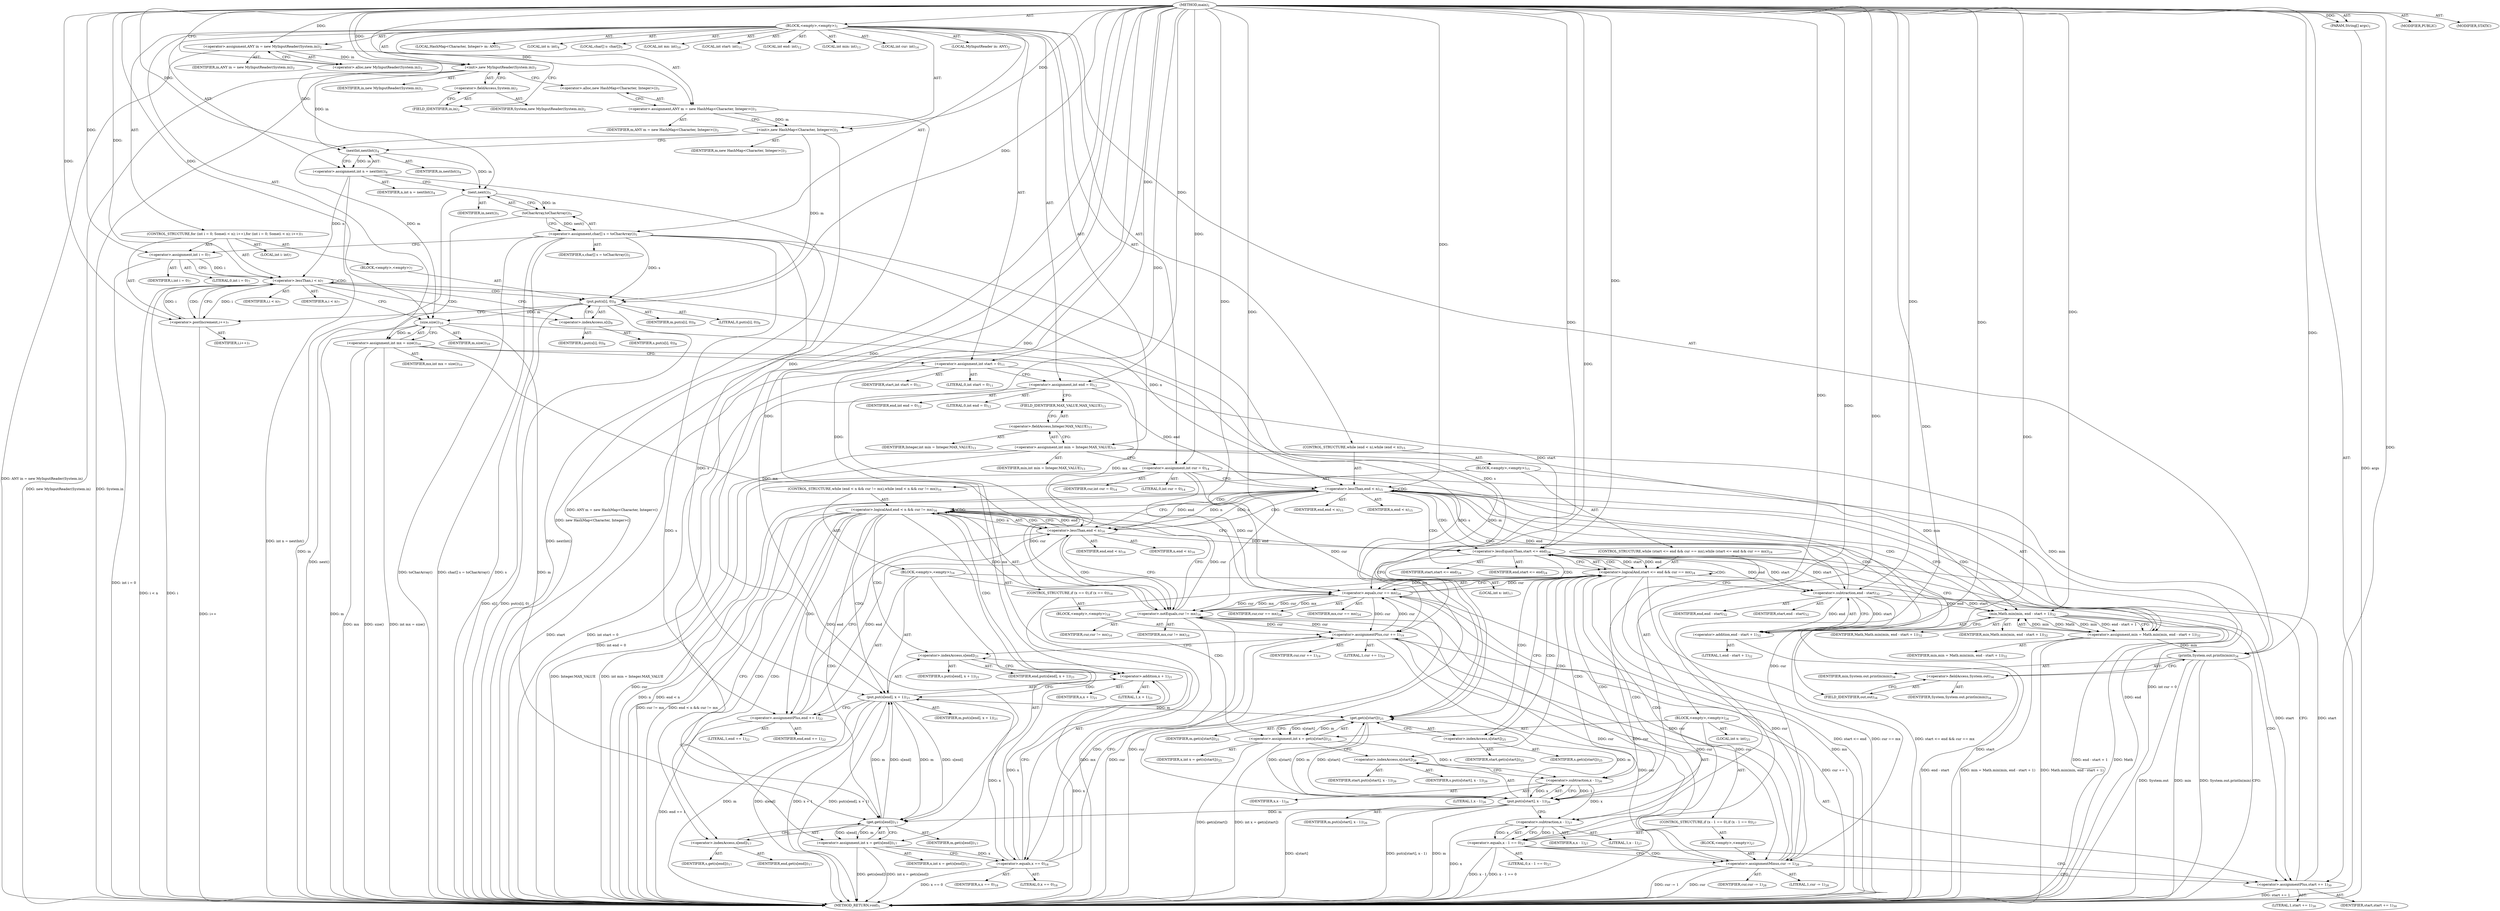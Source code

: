 digraph "main" {  
"21" [label = <(METHOD,main)<SUB>1</SUB>> ]
"22" [label = <(PARAM,String[] args)<SUB>1</SUB>> ]
"23" [label = <(BLOCK,&lt;empty&gt;,&lt;empty&gt;)<SUB>1</SUB>> ]
"4" [label = <(LOCAL,MyInputReader in: ANY)<SUB>2</SUB>> ]
"24" [label = <(&lt;operator&gt;.assignment,ANY in = new MyInputReader(System.in))<SUB>2</SUB>> ]
"25" [label = <(IDENTIFIER,in,ANY in = new MyInputReader(System.in))<SUB>2</SUB>> ]
"26" [label = <(&lt;operator&gt;.alloc,new MyInputReader(System.in))<SUB>2</SUB>> ]
"27" [label = <(&lt;init&gt;,new MyInputReader(System.in))<SUB>2</SUB>> ]
"3" [label = <(IDENTIFIER,in,new MyInputReader(System.in))<SUB>2</SUB>> ]
"28" [label = <(&lt;operator&gt;.fieldAccess,System.in)<SUB>2</SUB>> ]
"29" [label = <(IDENTIFIER,System,new MyInputReader(System.in))<SUB>2</SUB>> ]
"30" [label = <(FIELD_IDENTIFIER,in,in)<SUB>2</SUB>> ]
"6" [label = <(LOCAL,HashMap&lt;Character, Integer&gt; m: ANY)<SUB>3</SUB>> ]
"31" [label = <(&lt;operator&gt;.assignment,ANY m = new HashMap&lt;Character, Integer&gt;())<SUB>3</SUB>> ]
"32" [label = <(IDENTIFIER,m,ANY m = new HashMap&lt;Character, Integer&gt;())<SUB>3</SUB>> ]
"33" [label = <(&lt;operator&gt;.alloc,new HashMap&lt;Character, Integer&gt;())<SUB>3</SUB>> ]
"34" [label = <(&lt;init&gt;,new HashMap&lt;Character, Integer&gt;())<SUB>3</SUB>> ]
"5" [label = <(IDENTIFIER,m,new HashMap&lt;Character, Integer&gt;())<SUB>3</SUB>> ]
"35" [label = <(LOCAL,int n: int)<SUB>4</SUB>> ]
"36" [label = <(&lt;operator&gt;.assignment,int n = nextInt())<SUB>4</SUB>> ]
"37" [label = <(IDENTIFIER,n,int n = nextInt())<SUB>4</SUB>> ]
"38" [label = <(nextInt,nextInt())<SUB>4</SUB>> ]
"39" [label = <(IDENTIFIER,in,nextInt())<SUB>4</SUB>> ]
"40" [label = <(LOCAL,char[] s: char[])<SUB>5</SUB>> ]
"41" [label = <(&lt;operator&gt;.assignment,char[] s = toCharArray())<SUB>5</SUB>> ]
"42" [label = <(IDENTIFIER,s,char[] s = toCharArray())<SUB>5</SUB>> ]
"43" [label = <(toCharArray,toCharArray())<SUB>5</SUB>> ]
"44" [label = <(next,next())<SUB>5</SUB>> ]
"45" [label = <(IDENTIFIER,in,next())<SUB>5</SUB>> ]
"46" [label = <(CONTROL_STRUCTURE,for (int i = 0; Some(i &lt; n); i++),for (int i = 0; Some(i &lt; n); i++))<SUB>7</SUB>> ]
"47" [label = <(LOCAL,int i: int)<SUB>7</SUB>> ]
"48" [label = <(&lt;operator&gt;.assignment,int i = 0)<SUB>7</SUB>> ]
"49" [label = <(IDENTIFIER,i,int i = 0)<SUB>7</SUB>> ]
"50" [label = <(LITERAL,0,int i = 0)<SUB>7</SUB>> ]
"51" [label = <(&lt;operator&gt;.lessThan,i &lt; n)<SUB>7</SUB>> ]
"52" [label = <(IDENTIFIER,i,i &lt; n)<SUB>7</SUB>> ]
"53" [label = <(IDENTIFIER,n,i &lt; n)<SUB>7</SUB>> ]
"54" [label = <(&lt;operator&gt;.postIncrement,i++)<SUB>7</SUB>> ]
"55" [label = <(IDENTIFIER,i,i++)<SUB>7</SUB>> ]
"56" [label = <(BLOCK,&lt;empty&gt;,&lt;empty&gt;)<SUB>7</SUB>> ]
"57" [label = <(put,put(s[i], 0))<SUB>8</SUB>> ]
"58" [label = <(IDENTIFIER,m,put(s[i], 0))<SUB>8</SUB>> ]
"59" [label = <(&lt;operator&gt;.indexAccess,s[i])<SUB>8</SUB>> ]
"60" [label = <(IDENTIFIER,s,put(s[i], 0))<SUB>8</SUB>> ]
"61" [label = <(IDENTIFIER,i,put(s[i], 0))<SUB>8</SUB>> ]
"62" [label = <(LITERAL,0,put(s[i], 0))<SUB>8</SUB>> ]
"63" [label = <(LOCAL,int mx: int)<SUB>10</SUB>> ]
"64" [label = <(&lt;operator&gt;.assignment,int mx = size())<SUB>10</SUB>> ]
"65" [label = <(IDENTIFIER,mx,int mx = size())<SUB>10</SUB>> ]
"66" [label = <(size,size())<SUB>10</SUB>> ]
"67" [label = <(IDENTIFIER,m,size())<SUB>10</SUB>> ]
"68" [label = <(LOCAL,int start: int)<SUB>11</SUB>> ]
"69" [label = <(&lt;operator&gt;.assignment,int start = 0)<SUB>11</SUB>> ]
"70" [label = <(IDENTIFIER,start,int start = 0)<SUB>11</SUB>> ]
"71" [label = <(LITERAL,0,int start = 0)<SUB>11</SUB>> ]
"72" [label = <(LOCAL,int end: int)<SUB>12</SUB>> ]
"73" [label = <(&lt;operator&gt;.assignment,int end = 0)<SUB>12</SUB>> ]
"74" [label = <(IDENTIFIER,end,int end = 0)<SUB>12</SUB>> ]
"75" [label = <(LITERAL,0,int end = 0)<SUB>12</SUB>> ]
"76" [label = <(LOCAL,int min: int)<SUB>13</SUB>> ]
"77" [label = <(&lt;operator&gt;.assignment,int min = Integer.MAX_VALUE)<SUB>13</SUB>> ]
"78" [label = <(IDENTIFIER,min,int min = Integer.MAX_VALUE)<SUB>13</SUB>> ]
"79" [label = <(&lt;operator&gt;.fieldAccess,Integer.MAX_VALUE)<SUB>13</SUB>> ]
"80" [label = <(IDENTIFIER,Integer,int min = Integer.MAX_VALUE)<SUB>13</SUB>> ]
"81" [label = <(FIELD_IDENTIFIER,MAX_VALUE,MAX_VALUE)<SUB>13</SUB>> ]
"82" [label = <(LOCAL,int cur: int)<SUB>14</SUB>> ]
"83" [label = <(&lt;operator&gt;.assignment,int cur = 0)<SUB>14</SUB>> ]
"84" [label = <(IDENTIFIER,cur,int cur = 0)<SUB>14</SUB>> ]
"85" [label = <(LITERAL,0,int cur = 0)<SUB>14</SUB>> ]
"86" [label = <(CONTROL_STRUCTURE,while (end &lt; n),while (end &lt; n))<SUB>15</SUB>> ]
"87" [label = <(&lt;operator&gt;.lessThan,end &lt; n)<SUB>15</SUB>> ]
"88" [label = <(IDENTIFIER,end,end &lt; n)<SUB>15</SUB>> ]
"89" [label = <(IDENTIFIER,n,end &lt; n)<SUB>15</SUB>> ]
"90" [label = <(BLOCK,&lt;empty&gt;,&lt;empty&gt;)<SUB>15</SUB>> ]
"91" [label = <(CONTROL_STRUCTURE,while (end &lt; n &amp;&amp; cur != mx),while (end &lt; n &amp;&amp; cur != mx))<SUB>16</SUB>> ]
"92" [label = <(&lt;operator&gt;.logicalAnd,end &lt; n &amp;&amp; cur != mx)<SUB>16</SUB>> ]
"93" [label = <(&lt;operator&gt;.lessThan,end &lt; n)<SUB>16</SUB>> ]
"94" [label = <(IDENTIFIER,end,end &lt; n)<SUB>16</SUB>> ]
"95" [label = <(IDENTIFIER,n,end &lt; n)<SUB>16</SUB>> ]
"96" [label = <(&lt;operator&gt;.notEquals,cur != mx)<SUB>16</SUB>> ]
"97" [label = <(IDENTIFIER,cur,cur != mx)<SUB>16</SUB>> ]
"98" [label = <(IDENTIFIER,mx,cur != mx)<SUB>16</SUB>> ]
"99" [label = <(BLOCK,&lt;empty&gt;,&lt;empty&gt;)<SUB>16</SUB>> ]
"100" [label = <(LOCAL,int x: int)<SUB>17</SUB>> ]
"101" [label = <(&lt;operator&gt;.assignment,int x = get(s[end]))<SUB>17</SUB>> ]
"102" [label = <(IDENTIFIER,x,int x = get(s[end]))<SUB>17</SUB>> ]
"103" [label = <(get,get(s[end]))<SUB>17</SUB>> ]
"104" [label = <(IDENTIFIER,m,get(s[end]))<SUB>17</SUB>> ]
"105" [label = <(&lt;operator&gt;.indexAccess,s[end])<SUB>17</SUB>> ]
"106" [label = <(IDENTIFIER,s,get(s[end]))<SUB>17</SUB>> ]
"107" [label = <(IDENTIFIER,end,get(s[end]))<SUB>17</SUB>> ]
"108" [label = <(CONTROL_STRUCTURE,if (x == 0),if (x == 0))<SUB>18</SUB>> ]
"109" [label = <(&lt;operator&gt;.equals,x == 0)<SUB>18</SUB>> ]
"110" [label = <(IDENTIFIER,x,x == 0)<SUB>18</SUB>> ]
"111" [label = <(LITERAL,0,x == 0)<SUB>18</SUB>> ]
"112" [label = <(BLOCK,&lt;empty&gt;,&lt;empty&gt;)<SUB>18</SUB>> ]
"113" [label = <(&lt;operator&gt;.assignmentPlus,cur += 1)<SUB>19</SUB>> ]
"114" [label = <(IDENTIFIER,cur,cur += 1)<SUB>19</SUB>> ]
"115" [label = <(LITERAL,1,cur += 1)<SUB>19</SUB>> ]
"116" [label = <(put,put(s[end], x + 1))<SUB>21</SUB>> ]
"117" [label = <(IDENTIFIER,m,put(s[end], x + 1))<SUB>21</SUB>> ]
"118" [label = <(&lt;operator&gt;.indexAccess,s[end])<SUB>21</SUB>> ]
"119" [label = <(IDENTIFIER,s,put(s[end], x + 1))<SUB>21</SUB>> ]
"120" [label = <(IDENTIFIER,end,put(s[end], x + 1))<SUB>21</SUB>> ]
"121" [label = <(&lt;operator&gt;.addition,x + 1)<SUB>21</SUB>> ]
"122" [label = <(IDENTIFIER,x,x + 1)<SUB>21</SUB>> ]
"123" [label = <(LITERAL,1,x + 1)<SUB>21</SUB>> ]
"124" [label = <(&lt;operator&gt;.assignmentPlus,end += 1)<SUB>22</SUB>> ]
"125" [label = <(IDENTIFIER,end,end += 1)<SUB>22</SUB>> ]
"126" [label = <(LITERAL,1,end += 1)<SUB>22</SUB>> ]
"127" [label = <(CONTROL_STRUCTURE,while (start &lt;= end &amp;&amp; cur == mx),while (start &lt;= end &amp;&amp; cur == mx))<SUB>24</SUB>> ]
"128" [label = <(&lt;operator&gt;.logicalAnd,start &lt;= end &amp;&amp; cur == mx)<SUB>24</SUB>> ]
"129" [label = <(&lt;operator&gt;.lessEqualsThan,start &lt;= end)<SUB>24</SUB>> ]
"130" [label = <(IDENTIFIER,start,start &lt;= end)<SUB>24</SUB>> ]
"131" [label = <(IDENTIFIER,end,start &lt;= end)<SUB>24</SUB>> ]
"132" [label = <(&lt;operator&gt;.equals,cur == mx)<SUB>24</SUB>> ]
"133" [label = <(IDENTIFIER,cur,cur == mx)<SUB>24</SUB>> ]
"134" [label = <(IDENTIFIER,mx,cur == mx)<SUB>24</SUB>> ]
"135" [label = <(BLOCK,&lt;empty&gt;,&lt;empty&gt;)<SUB>24</SUB>> ]
"136" [label = <(LOCAL,int x: int)<SUB>25</SUB>> ]
"137" [label = <(&lt;operator&gt;.assignment,int x = get(s[start]))<SUB>25</SUB>> ]
"138" [label = <(IDENTIFIER,x,int x = get(s[start]))<SUB>25</SUB>> ]
"139" [label = <(get,get(s[start]))<SUB>25</SUB>> ]
"140" [label = <(IDENTIFIER,m,get(s[start]))<SUB>25</SUB>> ]
"141" [label = <(&lt;operator&gt;.indexAccess,s[start])<SUB>25</SUB>> ]
"142" [label = <(IDENTIFIER,s,get(s[start]))<SUB>25</SUB>> ]
"143" [label = <(IDENTIFIER,start,get(s[start]))<SUB>25</SUB>> ]
"144" [label = <(put,put(s[start], x - 1))<SUB>26</SUB>> ]
"145" [label = <(IDENTIFIER,m,put(s[start], x - 1))<SUB>26</SUB>> ]
"146" [label = <(&lt;operator&gt;.indexAccess,s[start])<SUB>26</SUB>> ]
"147" [label = <(IDENTIFIER,s,put(s[start], x - 1))<SUB>26</SUB>> ]
"148" [label = <(IDENTIFIER,start,put(s[start], x - 1))<SUB>26</SUB>> ]
"149" [label = <(&lt;operator&gt;.subtraction,x - 1)<SUB>26</SUB>> ]
"150" [label = <(IDENTIFIER,x,x - 1)<SUB>26</SUB>> ]
"151" [label = <(LITERAL,1,x - 1)<SUB>26</SUB>> ]
"152" [label = <(CONTROL_STRUCTURE,if (x - 1 == 0),if (x - 1 == 0))<SUB>27</SUB>> ]
"153" [label = <(&lt;operator&gt;.equals,x - 1 == 0)<SUB>27</SUB>> ]
"154" [label = <(&lt;operator&gt;.subtraction,x - 1)<SUB>27</SUB>> ]
"155" [label = <(IDENTIFIER,x,x - 1)<SUB>27</SUB>> ]
"156" [label = <(LITERAL,1,x - 1)<SUB>27</SUB>> ]
"157" [label = <(LITERAL,0,x - 1 == 0)<SUB>27</SUB>> ]
"158" [label = <(BLOCK,&lt;empty&gt;,&lt;empty&gt;)<SUB>27</SUB>> ]
"159" [label = <(&lt;operator&gt;.assignmentMinus,cur -= 1)<SUB>28</SUB>> ]
"160" [label = <(IDENTIFIER,cur,cur -= 1)<SUB>28</SUB>> ]
"161" [label = <(LITERAL,1,cur -= 1)<SUB>28</SUB>> ]
"162" [label = <(&lt;operator&gt;.assignmentPlus,start += 1)<SUB>30</SUB>> ]
"163" [label = <(IDENTIFIER,start,start += 1)<SUB>30</SUB>> ]
"164" [label = <(LITERAL,1,start += 1)<SUB>30</SUB>> ]
"165" [label = <(&lt;operator&gt;.assignment,min = Math.min(min, end - start + 1))<SUB>32</SUB>> ]
"166" [label = <(IDENTIFIER,min,min = Math.min(min, end - start + 1))<SUB>32</SUB>> ]
"167" [label = <(min,Math.min(min, end - start + 1))<SUB>32</SUB>> ]
"168" [label = <(IDENTIFIER,Math,Math.min(min, end - start + 1))<SUB>32</SUB>> ]
"169" [label = <(IDENTIFIER,min,Math.min(min, end - start + 1))<SUB>32</SUB>> ]
"170" [label = <(&lt;operator&gt;.addition,end - start + 1)<SUB>32</SUB>> ]
"171" [label = <(&lt;operator&gt;.subtraction,end - start)<SUB>32</SUB>> ]
"172" [label = <(IDENTIFIER,end,end - start)<SUB>32</SUB>> ]
"173" [label = <(IDENTIFIER,start,end - start)<SUB>32</SUB>> ]
"174" [label = <(LITERAL,1,end - start + 1)<SUB>32</SUB>> ]
"175" [label = <(println,System.out.println(min))<SUB>34</SUB>> ]
"176" [label = <(&lt;operator&gt;.fieldAccess,System.out)<SUB>34</SUB>> ]
"177" [label = <(IDENTIFIER,System,System.out.println(min))<SUB>34</SUB>> ]
"178" [label = <(FIELD_IDENTIFIER,out,out)<SUB>34</SUB>> ]
"179" [label = <(IDENTIFIER,min,System.out.println(min))<SUB>34</SUB>> ]
"180" [label = <(MODIFIER,PUBLIC)> ]
"181" [label = <(MODIFIER,STATIC)> ]
"182" [label = <(METHOD_RETURN,void)<SUB>1</SUB>> ]
  "21" -> "22"  [ label = "AST: "] 
  "21" -> "23"  [ label = "AST: "] 
  "21" -> "180"  [ label = "AST: "] 
  "21" -> "181"  [ label = "AST: "] 
  "21" -> "182"  [ label = "AST: "] 
  "23" -> "4"  [ label = "AST: "] 
  "23" -> "24"  [ label = "AST: "] 
  "23" -> "27"  [ label = "AST: "] 
  "23" -> "6"  [ label = "AST: "] 
  "23" -> "31"  [ label = "AST: "] 
  "23" -> "34"  [ label = "AST: "] 
  "23" -> "35"  [ label = "AST: "] 
  "23" -> "36"  [ label = "AST: "] 
  "23" -> "40"  [ label = "AST: "] 
  "23" -> "41"  [ label = "AST: "] 
  "23" -> "46"  [ label = "AST: "] 
  "23" -> "63"  [ label = "AST: "] 
  "23" -> "64"  [ label = "AST: "] 
  "23" -> "68"  [ label = "AST: "] 
  "23" -> "69"  [ label = "AST: "] 
  "23" -> "72"  [ label = "AST: "] 
  "23" -> "73"  [ label = "AST: "] 
  "23" -> "76"  [ label = "AST: "] 
  "23" -> "77"  [ label = "AST: "] 
  "23" -> "82"  [ label = "AST: "] 
  "23" -> "83"  [ label = "AST: "] 
  "23" -> "86"  [ label = "AST: "] 
  "23" -> "175"  [ label = "AST: "] 
  "24" -> "25"  [ label = "AST: "] 
  "24" -> "26"  [ label = "AST: "] 
  "27" -> "3"  [ label = "AST: "] 
  "27" -> "28"  [ label = "AST: "] 
  "28" -> "29"  [ label = "AST: "] 
  "28" -> "30"  [ label = "AST: "] 
  "31" -> "32"  [ label = "AST: "] 
  "31" -> "33"  [ label = "AST: "] 
  "34" -> "5"  [ label = "AST: "] 
  "36" -> "37"  [ label = "AST: "] 
  "36" -> "38"  [ label = "AST: "] 
  "38" -> "39"  [ label = "AST: "] 
  "41" -> "42"  [ label = "AST: "] 
  "41" -> "43"  [ label = "AST: "] 
  "43" -> "44"  [ label = "AST: "] 
  "44" -> "45"  [ label = "AST: "] 
  "46" -> "47"  [ label = "AST: "] 
  "46" -> "48"  [ label = "AST: "] 
  "46" -> "51"  [ label = "AST: "] 
  "46" -> "54"  [ label = "AST: "] 
  "46" -> "56"  [ label = "AST: "] 
  "48" -> "49"  [ label = "AST: "] 
  "48" -> "50"  [ label = "AST: "] 
  "51" -> "52"  [ label = "AST: "] 
  "51" -> "53"  [ label = "AST: "] 
  "54" -> "55"  [ label = "AST: "] 
  "56" -> "57"  [ label = "AST: "] 
  "57" -> "58"  [ label = "AST: "] 
  "57" -> "59"  [ label = "AST: "] 
  "57" -> "62"  [ label = "AST: "] 
  "59" -> "60"  [ label = "AST: "] 
  "59" -> "61"  [ label = "AST: "] 
  "64" -> "65"  [ label = "AST: "] 
  "64" -> "66"  [ label = "AST: "] 
  "66" -> "67"  [ label = "AST: "] 
  "69" -> "70"  [ label = "AST: "] 
  "69" -> "71"  [ label = "AST: "] 
  "73" -> "74"  [ label = "AST: "] 
  "73" -> "75"  [ label = "AST: "] 
  "77" -> "78"  [ label = "AST: "] 
  "77" -> "79"  [ label = "AST: "] 
  "79" -> "80"  [ label = "AST: "] 
  "79" -> "81"  [ label = "AST: "] 
  "83" -> "84"  [ label = "AST: "] 
  "83" -> "85"  [ label = "AST: "] 
  "86" -> "87"  [ label = "AST: "] 
  "86" -> "90"  [ label = "AST: "] 
  "87" -> "88"  [ label = "AST: "] 
  "87" -> "89"  [ label = "AST: "] 
  "90" -> "91"  [ label = "AST: "] 
  "90" -> "127"  [ label = "AST: "] 
  "90" -> "165"  [ label = "AST: "] 
  "91" -> "92"  [ label = "AST: "] 
  "91" -> "99"  [ label = "AST: "] 
  "92" -> "93"  [ label = "AST: "] 
  "92" -> "96"  [ label = "AST: "] 
  "93" -> "94"  [ label = "AST: "] 
  "93" -> "95"  [ label = "AST: "] 
  "96" -> "97"  [ label = "AST: "] 
  "96" -> "98"  [ label = "AST: "] 
  "99" -> "100"  [ label = "AST: "] 
  "99" -> "101"  [ label = "AST: "] 
  "99" -> "108"  [ label = "AST: "] 
  "99" -> "116"  [ label = "AST: "] 
  "99" -> "124"  [ label = "AST: "] 
  "101" -> "102"  [ label = "AST: "] 
  "101" -> "103"  [ label = "AST: "] 
  "103" -> "104"  [ label = "AST: "] 
  "103" -> "105"  [ label = "AST: "] 
  "105" -> "106"  [ label = "AST: "] 
  "105" -> "107"  [ label = "AST: "] 
  "108" -> "109"  [ label = "AST: "] 
  "108" -> "112"  [ label = "AST: "] 
  "109" -> "110"  [ label = "AST: "] 
  "109" -> "111"  [ label = "AST: "] 
  "112" -> "113"  [ label = "AST: "] 
  "113" -> "114"  [ label = "AST: "] 
  "113" -> "115"  [ label = "AST: "] 
  "116" -> "117"  [ label = "AST: "] 
  "116" -> "118"  [ label = "AST: "] 
  "116" -> "121"  [ label = "AST: "] 
  "118" -> "119"  [ label = "AST: "] 
  "118" -> "120"  [ label = "AST: "] 
  "121" -> "122"  [ label = "AST: "] 
  "121" -> "123"  [ label = "AST: "] 
  "124" -> "125"  [ label = "AST: "] 
  "124" -> "126"  [ label = "AST: "] 
  "127" -> "128"  [ label = "AST: "] 
  "127" -> "135"  [ label = "AST: "] 
  "128" -> "129"  [ label = "AST: "] 
  "128" -> "132"  [ label = "AST: "] 
  "129" -> "130"  [ label = "AST: "] 
  "129" -> "131"  [ label = "AST: "] 
  "132" -> "133"  [ label = "AST: "] 
  "132" -> "134"  [ label = "AST: "] 
  "135" -> "136"  [ label = "AST: "] 
  "135" -> "137"  [ label = "AST: "] 
  "135" -> "144"  [ label = "AST: "] 
  "135" -> "152"  [ label = "AST: "] 
  "135" -> "162"  [ label = "AST: "] 
  "137" -> "138"  [ label = "AST: "] 
  "137" -> "139"  [ label = "AST: "] 
  "139" -> "140"  [ label = "AST: "] 
  "139" -> "141"  [ label = "AST: "] 
  "141" -> "142"  [ label = "AST: "] 
  "141" -> "143"  [ label = "AST: "] 
  "144" -> "145"  [ label = "AST: "] 
  "144" -> "146"  [ label = "AST: "] 
  "144" -> "149"  [ label = "AST: "] 
  "146" -> "147"  [ label = "AST: "] 
  "146" -> "148"  [ label = "AST: "] 
  "149" -> "150"  [ label = "AST: "] 
  "149" -> "151"  [ label = "AST: "] 
  "152" -> "153"  [ label = "AST: "] 
  "152" -> "158"  [ label = "AST: "] 
  "153" -> "154"  [ label = "AST: "] 
  "153" -> "157"  [ label = "AST: "] 
  "154" -> "155"  [ label = "AST: "] 
  "154" -> "156"  [ label = "AST: "] 
  "158" -> "159"  [ label = "AST: "] 
  "159" -> "160"  [ label = "AST: "] 
  "159" -> "161"  [ label = "AST: "] 
  "162" -> "163"  [ label = "AST: "] 
  "162" -> "164"  [ label = "AST: "] 
  "165" -> "166"  [ label = "AST: "] 
  "165" -> "167"  [ label = "AST: "] 
  "167" -> "168"  [ label = "AST: "] 
  "167" -> "169"  [ label = "AST: "] 
  "167" -> "170"  [ label = "AST: "] 
  "170" -> "171"  [ label = "AST: "] 
  "170" -> "174"  [ label = "AST: "] 
  "171" -> "172"  [ label = "AST: "] 
  "171" -> "173"  [ label = "AST: "] 
  "175" -> "176"  [ label = "AST: "] 
  "175" -> "179"  [ label = "AST: "] 
  "176" -> "177"  [ label = "AST: "] 
  "176" -> "178"  [ label = "AST: "] 
  "24" -> "30"  [ label = "CFG: "] 
  "27" -> "33"  [ label = "CFG: "] 
  "31" -> "34"  [ label = "CFG: "] 
  "34" -> "38"  [ label = "CFG: "] 
  "36" -> "44"  [ label = "CFG: "] 
  "41" -> "48"  [ label = "CFG: "] 
  "64" -> "69"  [ label = "CFG: "] 
  "69" -> "73"  [ label = "CFG: "] 
  "73" -> "81"  [ label = "CFG: "] 
  "77" -> "83"  [ label = "CFG: "] 
  "83" -> "87"  [ label = "CFG: "] 
  "175" -> "182"  [ label = "CFG: "] 
  "26" -> "24"  [ label = "CFG: "] 
  "28" -> "27"  [ label = "CFG: "] 
  "33" -> "31"  [ label = "CFG: "] 
  "38" -> "36"  [ label = "CFG: "] 
  "43" -> "41"  [ label = "CFG: "] 
  "48" -> "51"  [ label = "CFG: "] 
  "51" -> "59"  [ label = "CFG: "] 
  "51" -> "66"  [ label = "CFG: "] 
  "54" -> "51"  [ label = "CFG: "] 
  "66" -> "64"  [ label = "CFG: "] 
  "79" -> "77"  [ label = "CFG: "] 
  "87" -> "93"  [ label = "CFG: "] 
  "87" -> "178"  [ label = "CFG: "] 
  "176" -> "175"  [ label = "CFG: "] 
  "30" -> "28"  [ label = "CFG: "] 
  "44" -> "43"  [ label = "CFG: "] 
  "57" -> "54"  [ label = "CFG: "] 
  "81" -> "79"  [ label = "CFG: "] 
  "165" -> "87"  [ label = "CFG: "] 
  "178" -> "176"  [ label = "CFG: "] 
  "59" -> "57"  [ label = "CFG: "] 
  "92" -> "105"  [ label = "CFG: "] 
  "92" -> "129"  [ label = "CFG: "] 
  "128" -> "141"  [ label = "CFG: "] 
  "128" -> "171"  [ label = "CFG: "] 
  "167" -> "165"  [ label = "CFG: "] 
  "93" -> "92"  [ label = "CFG: "] 
  "93" -> "96"  [ label = "CFG: "] 
  "96" -> "92"  [ label = "CFG: "] 
  "101" -> "109"  [ label = "CFG: "] 
  "116" -> "124"  [ label = "CFG: "] 
  "124" -> "93"  [ label = "CFG: "] 
  "129" -> "128"  [ label = "CFG: "] 
  "129" -> "132"  [ label = "CFG: "] 
  "132" -> "128"  [ label = "CFG: "] 
  "137" -> "146"  [ label = "CFG: "] 
  "144" -> "154"  [ label = "CFG: "] 
  "162" -> "129"  [ label = "CFG: "] 
  "170" -> "167"  [ label = "CFG: "] 
  "103" -> "101"  [ label = "CFG: "] 
  "109" -> "113"  [ label = "CFG: "] 
  "109" -> "118"  [ label = "CFG: "] 
  "118" -> "121"  [ label = "CFG: "] 
  "121" -> "116"  [ label = "CFG: "] 
  "139" -> "137"  [ label = "CFG: "] 
  "146" -> "149"  [ label = "CFG: "] 
  "149" -> "144"  [ label = "CFG: "] 
  "153" -> "159"  [ label = "CFG: "] 
  "153" -> "162"  [ label = "CFG: "] 
  "171" -> "170"  [ label = "CFG: "] 
  "105" -> "103"  [ label = "CFG: "] 
  "113" -> "118"  [ label = "CFG: "] 
  "141" -> "139"  [ label = "CFG: "] 
  "154" -> "153"  [ label = "CFG: "] 
  "159" -> "162"  [ label = "CFG: "] 
  "21" -> "26"  [ label = "CFG: "] 
  "22" -> "182"  [ label = "DDG: args"] 
  "24" -> "182"  [ label = "DDG: ANY in = new MyInputReader(System.in)"] 
  "27" -> "182"  [ label = "DDG: System.in"] 
  "27" -> "182"  [ label = "DDG: new MyInputReader(System.in)"] 
  "31" -> "182"  [ label = "DDG: ANY m = new HashMap&lt;Character, Integer&gt;()"] 
  "34" -> "182"  [ label = "DDG: new HashMap&lt;Character, Integer&gt;()"] 
  "36" -> "182"  [ label = "DDG: nextInt()"] 
  "36" -> "182"  [ label = "DDG: int n = nextInt()"] 
  "41" -> "182"  [ label = "DDG: s"] 
  "44" -> "182"  [ label = "DDG: in"] 
  "43" -> "182"  [ label = "DDG: next()"] 
  "41" -> "182"  [ label = "DDG: toCharArray()"] 
  "41" -> "182"  [ label = "DDG: char[] s = toCharArray()"] 
  "48" -> "182"  [ label = "DDG: int i = 0"] 
  "51" -> "182"  [ label = "DDG: i"] 
  "51" -> "182"  [ label = "DDG: i &lt; n"] 
  "64" -> "182"  [ label = "DDG: mx"] 
  "66" -> "182"  [ label = "DDG: m"] 
  "64" -> "182"  [ label = "DDG: size()"] 
  "64" -> "182"  [ label = "DDG: int mx = size()"] 
  "69" -> "182"  [ label = "DDG: start"] 
  "69" -> "182"  [ label = "DDG: int start = 0"] 
  "73" -> "182"  [ label = "DDG: int end = 0"] 
  "77" -> "182"  [ label = "DDG: Integer.MAX_VALUE"] 
  "77" -> "182"  [ label = "DDG: int min = Integer.MAX_VALUE"] 
  "83" -> "182"  [ label = "DDG: cur"] 
  "83" -> "182"  [ label = "DDG: int cur = 0"] 
  "87" -> "182"  [ label = "DDG: end"] 
  "87" -> "182"  [ label = "DDG: n"] 
  "87" -> "182"  [ label = "DDG: end &lt; n"] 
  "175" -> "182"  [ label = "DDG: System.out"] 
  "175" -> "182"  [ label = "DDG: min"] 
  "175" -> "182"  [ label = "DDG: System.out.println(min)"] 
  "96" -> "182"  [ label = "DDG: cur"] 
  "96" -> "182"  [ label = "DDG: mx"] 
  "92" -> "182"  [ label = "DDG: cur != mx"] 
  "92" -> "182"  [ label = "DDG: end &lt; n &amp;&amp; cur != mx"] 
  "128" -> "182"  [ label = "DDG: start &lt;= end"] 
  "132" -> "182"  [ label = "DDG: cur"] 
  "132" -> "182"  [ label = "DDG: mx"] 
  "128" -> "182"  [ label = "DDG: cur == mx"] 
  "128" -> "182"  [ label = "DDG: start &lt;= end &amp;&amp; cur == mx"] 
  "171" -> "182"  [ label = "DDG: start"] 
  "170" -> "182"  [ label = "DDG: end - start"] 
  "167" -> "182"  [ label = "DDG: end - start + 1"] 
  "165" -> "182"  [ label = "DDG: Math.min(min, end - start + 1)"] 
  "165" -> "182"  [ label = "DDG: min = Math.min(min, end - start + 1)"] 
  "137" -> "182"  [ label = "DDG: get(s[start])"] 
  "137" -> "182"  [ label = "DDG: int x = get(s[start])"] 
  "144" -> "182"  [ label = "DDG: m"] 
  "144" -> "182"  [ label = "DDG: s[start]"] 
  "144" -> "182"  [ label = "DDG: put(s[start], x - 1)"] 
  "154" -> "182"  [ label = "DDG: x"] 
  "153" -> "182"  [ label = "DDG: x - 1"] 
  "153" -> "182"  [ label = "DDG: x - 1 == 0"] 
  "159" -> "182"  [ label = "DDG: cur"] 
  "159" -> "182"  [ label = "DDG: cur -= 1"] 
  "162" -> "182"  [ label = "DDG: start += 1"] 
  "101" -> "182"  [ label = "DDG: get(s[end])"] 
  "101" -> "182"  [ label = "DDG: int x = get(s[end])"] 
  "109" -> "182"  [ label = "DDG: x == 0"] 
  "113" -> "182"  [ label = "DDG: cur"] 
  "113" -> "182"  [ label = "DDG: cur += 1"] 
  "116" -> "182"  [ label = "DDG: m"] 
  "116" -> "182"  [ label = "DDG: s[end]"] 
  "121" -> "182"  [ label = "DDG: x"] 
  "116" -> "182"  [ label = "DDG: x + 1"] 
  "116" -> "182"  [ label = "DDG: put(s[end], x + 1)"] 
  "124" -> "182"  [ label = "DDG: end += 1"] 
  "57" -> "182"  [ label = "DDG: s[i]"] 
  "57" -> "182"  [ label = "DDG: put(s[i], 0)"] 
  "54" -> "182"  [ label = "DDG: i++"] 
  "167" -> "182"  [ label = "DDG: Math"] 
  "21" -> "22"  [ label = "DDG: "] 
  "21" -> "24"  [ label = "DDG: "] 
  "21" -> "31"  [ label = "DDG: "] 
  "38" -> "36"  [ label = "DDG: in"] 
  "43" -> "41"  [ label = "DDG: next()"] 
  "66" -> "64"  [ label = "DDG: m"] 
  "21" -> "69"  [ label = "DDG: "] 
  "21" -> "73"  [ label = "DDG: "] 
  "21" -> "83"  [ label = "DDG: "] 
  "24" -> "27"  [ label = "DDG: in"] 
  "21" -> "27"  [ label = "DDG: "] 
  "31" -> "34"  [ label = "DDG: m"] 
  "21" -> "34"  [ label = "DDG: "] 
  "21" -> "48"  [ label = "DDG: "] 
  "77" -> "175"  [ label = "DDG: min"] 
  "165" -> "175"  [ label = "DDG: min"] 
  "21" -> "175"  [ label = "DDG: "] 
  "27" -> "38"  [ label = "DDG: in"] 
  "21" -> "38"  [ label = "DDG: "] 
  "44" -> "43"  [ label = "DDG: in"] 
  "48" -> "51"  [ label = "DDG: i"] 
  "54" -> "51"  [ label = "DDG: i"] 
  "21" -> "51"  [ label = "DDG: "] 
  "36" -> "51"  [ label = "DDG: n"] 
  "51" -> "54"  [ label = "DDG: i"] 
  "21" -> "54"  [ label = "DDG: "] 
  "34" -> "66"  [ label = "DDG: m"] 
  "57" -> "66"  [ label = "DDG: m"] 
  "21" -> "66"  [ label = "DDG: "] 
  "73" -> "87"  [ label = "DDG: end"] 
  "171" -> "87"  [ label = "DDG: end"] 
  "21" -> "87"  [ label = "DDG: "] 
  "51" -> "87"  [ label = "DDG: n"] 
  "93" -> "87"  [ label = "DDG: n"] 
  "167" -> "165"  [ label = "DDG: Math"] 
  "167" -> "165"  [ label = "DDG: min"] 
  "167" -> "165"  [ label = "DDG: end - start + 1"] 
  "38" -> "44"  [ label = "DDG: in"] 
  "21" -> "44"  [ label = "DDG: "] 
  "34" -> "57"  [ label = "DDG: m"] 
  "21" -> "57"  [ label = "DDG: "] 
  "41" -> "57"  [ label = "DDG: s"] 
  "93" -> "92"  [ label = "DDG: end"] 
  "93" -> "92"  [ label = "DDG: n"] 
  "96" -> "92"  [ label = "DDG: cur"] 
  "96" -> "92"  [ label = "DDG: mx"] 
  "103" -> "101"  [ label = "DDG: m"] 
  "103" -> "101"  [ label = "DDG: s[end]"] 
  "21" -> "124"  [ label = "DDG: "] 
  "129" -> "128"  [ label = "DDG: start"] 
  "129" -> "128"  [ label = "DDG: end"] 
  "132" -> "128"  [ label = "DDG: cur"] 
  "132" -> "128"  [ label = "DDG: mx"] 
  "139" -> "137"  [ label = "DDG: m"] 
  "139" -> "137"  [ label = "DDG: s[start]"] 
  "21" -> "162"  [ label = "DDG: "] 
  "21" -> "167"  [ label = "DDG: "] 
  "77" -> "167"  [ label = "DDG: min"] 
  "165" -> "167"  [ label = "DDG: min"] 
  "171" -> "167"  [ label = "DDG: end"] 
  "171" -> "167"  [ label = "DDG: start"] 
  "87" -> "93"  [ label = "DDG: end"] 
  "124" -> "93"  [ label = "DDG: end"] 
  "21" -> "93"  [ label = "DDG: "] 
  "87" -> "93"  [ label = "DDG: n"] 
  "83" -> "96"  [ label = "DDG: cur"] 
  "132" -> "96"  [ label = "DDG: cur"] 
  "159" -> "96"  [ label = "DDG: cur"] 
  "113" -> "96"  [ label = "DDG: cur"] 
  "21" -> "96"  [ label = "DDG: "] 
  "64" -> "96"  [ label = "DDG: mx"] 
  "132" -> "96"  [ label = "DDG: mx"] 
  "103" -> "116"  [ label = "DDG: m"] 
  "21" -> "116"  [ label = "DDG: "] 
  "41" -> "116"  [ label = "DDG: s"] 
  "103" -> "116"  [ label = "DDG: s[end]"] 
  "109" -> "116"  [ label = "DDG: x"] 
  "93" -> "124"  [ label = "DDG: end"] 
  "69" -> "129"  [ label = "DDG: start"] 
  "171" -> "129"  [ label = "DDG: start"] 
  "162" -> "129"  [ label = "DDG: start"] 
  "21" -> "129"  [ label = "DDG: "] 
  "93" -> "129"  [ label = "DDG: end"] 
  "83" -> "132"  [ label = "DDG: cur"] 
  "96" -> "132"  [ label = "DDG: cur"] 
  "159" -> "132"  [ label = "DDG: cur"] 
  "113" -> "132"  [ label = "DDG: cur"] 
  "21" -> "132"  [ label = "DDG: "] 
  "64" -> "132"  [ label = "DDG: mx"] 
  "96" -> "132"  [ label = "DDG: mx"] 
  "139" -> "144"  [ label = "DDG: m"] 
  "21" -> "144"  [ label = "DDG: "] 
  "41" -> "144"  [ label = "DDG: s"] 
  "139" -> "144"  [ label = "DDG: s[start]"] 
  "149" -> "144"  [ label = "DDG: x"] 
  "149" -> "144"  [ label = "DDG: 1"] 
  "129" -> "162"  [ label = "DDG: start"] 
  "171" -> "170"  [ label = "DDG: end"] 
  "171" -> "170"  [ label = "DDG: start"] 
  "21" -> "170"  [ label = "DDG: "] 
  "66" -> "103"  [ label = "DDG: m"] 
  "144" -> "103"  [ label = "DDG: m"] 
  "116" -> "103"  [ label = "DDG: m"] 
  "21" -> "103"  [ label = "DDG: "] 
  "41" -> "103"  [ label = "DDG: s"] 
  "116" -> "103"  [ label = "DDG: s[end]"] 
  "101" -> "109"  [ label = "DDG: x"] 
  "21" -> "109"  [ label = "DDG: "] 
  "21" -> "113"  [ label = "DDG: "] 
  "109" -> "121"  [ label = "DDG: x"] 
  "21" -> "121"  [ label = "DDG: "] 
  "66" -> "139"  [ label = "DDG: m"] 
  "144" -> "139"  [ label = "DDG: m"] 
  "116" -> "139"  [ label = "DDG: m"] 
  "21" -> "139"  [ label = "DDG: "] 
  "41" -> "139"  [ label = "DDG: s"] 
  "144" -> "139"  [ label = "DDG: s[start]"] 
  "137" -> "149"  [ label = "DDG: x"] 
  "21" -> "149"  [ label = "DDG: "] 
  "154" -> "153"  [ label = "DDG: x"] 
  "154" -> "153"  [ label = "DDG: 1"] 
  "21" -> "153"  [ label = "DDG: "] 
  "21" -> "159"  [ label = "DDG: "] 
  "129" -> "171"  [ label = "DDG: end"] 
  "21" -> "171"  [ label = "DDG: "] 
  "129" -> "171"  [ label = "DDG: start"] 
  "83" -> "113"  [ label = "DDG: cur"] 
  "96" -> "113"  [ label = "DDG: cur"] 
  "132" -> "113"  [ label = "DDG: cur"] 
  "159" -> "113"  [ label = "DDG: cur"] 
  "149" -> "154"  [ label = "DDG: x"] 
  "21" -> "154"  [ label = "DDG: "] 
  "83" -> "159"  [ label = "DDG: cur"] 
  "96" -> "159"  [ label = "DDG: cur"] 
  "132" -> "159"  [ label = "DDG: cur"] 
  "113" -> "159"  [ label = "DDG: cur"] 
  "51" -> "51"  [ label = "CDG: "] 
  "51" -> "57"  [ label = "CDG: "] 
  "51" -> "59"  [ label = "CDG: "] 
  "51" -> "54"  [ label = "CDG: "] 
  "87" -> "167"  [ label = "CDG: "] 
  "87" -> "128"  [ label = "CDG: "] 
  "87" -> "92"  [ label = "CDG: "] 
  "87" -> "170"  [ label = "CDG: "] 
  "87" -> "87"  [ label = "CDG: "] 
  "87" -> "129"  [ label = "CDG: "] 
  "87" -> "93"  [ label = "CDG: "] 
  "87" -> "165"  [ label = "CDG: "] 
  "87" -> "171"  [ label = "CDG: "] 
  "92" -> "116"  [ label = "CDG: "] 
  "92" -> "103"  [ label = "CDG: "] 
  "92" -> "121"  [ label = "CDG: "] 
  "92" -> "92"  [ label = "CDG: "] 
  "92" -> "93"  [ label = "CDG: "] 
  "92" -> "101"  [ label = "CDG: "] 
  "92" -> "105"  [ label = "CDG: "] 
  "92" -> "118"  [ label = "CDG: "] 
  "92" -> "124"  [ label = "CDG: "] 
  "92" -> "109"  [ label = "CDG: "] 
  "128" -> "141"  [ label = "CDG: "] 
  "128" -> "154"  [ label = "CDG: "] 
  "128" -> "146"  [ label = "CDG: "] 
  "128" -> "128"  [ label = "CDG: "] 
  "128" -> "149"  [ label = "CDG: "] 
  "128" -> "162"  [ label = "CDG: "] 
  "128" -> "153"  [ label = "CDG: "] 
  "128" -> "144"  [ label = "CDG: "] 
  "128" -> "129"  [ label = "CDG: "] 
  "128" -> "137"  [ label = "CDG: "] 
  "128" -> "139"  [ label = "CDG: "] 
  "93" -> "96"  [ label = "CDG: "] 
  "129" -> "132"  [ label = "CDG: "] 
  "109" -> "113"  [ label = "CDG: "] 
  "153" -> "159"  [ label = "CDG: "] 
}
